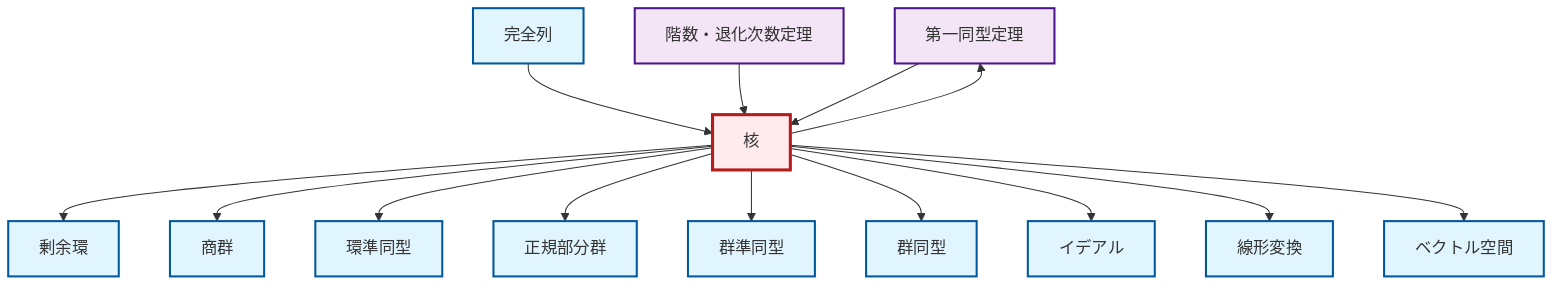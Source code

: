 graph TD
    classDef definition fill:#e1f5fe,stroke:#01579b,stroke-width:2px
    classDef theorem fill:#f3e5f5,stroke:#4a148c,stroke-width:2px
    classDef axiom fill:#fff3e0,stroke:#e65100,stroke-width:2px
    classDef example fill:#e8f5e9,stroke:#1b5e20,stroke-width:2px
    classDef current fill:#ffebee,stroke:#b71c1c,stroke-width:3px
    def-linear-transformation["線形変換"]:::definition
    thm-first-isomorphism["第一同型定理"]:::theorem
    def-ideal["イデアル"]:::definition
    def-homomorphism["群準同型"]:::definition
    def-quotient-ring["剰余環"]:::definition
    def-kernel["核"]:::definition
    def-isomorphism["群同型"]:::definition
    def-vector-space["ベクトル空間"]:::definition
    def-quotient-group["商群"]:::definition
    def-exact-sequence["完全列"]:::definition
    thm-rank-nullity["階数・退化次数定理"]:::theorem
    def-ring-homomorphism["環準同型"]:::definition
    def-normal-subgroup["正規部分群"]:::definition
    def-kernel --> def-quotient-ring
    def-kernel --> def-quotient-group
    def-kernel --> def-ring-homomorphism
    def-exact-sequence --> def-kernel
    def-kernel --> def-normal-subgroup
    def-kernel --> def-homomorphism
    def-kernel --> def-isomorphism
    def-kernel --> def-ideal
    def-kernel --> thm-first-isomorphism
    def-kernel --> def-linear-transformation
    thm-rank-nullity --> def-kernel
    thm-first-isomorphism --> def-kernel
    def-kernel --> def-vector-space
    class def-kernel current